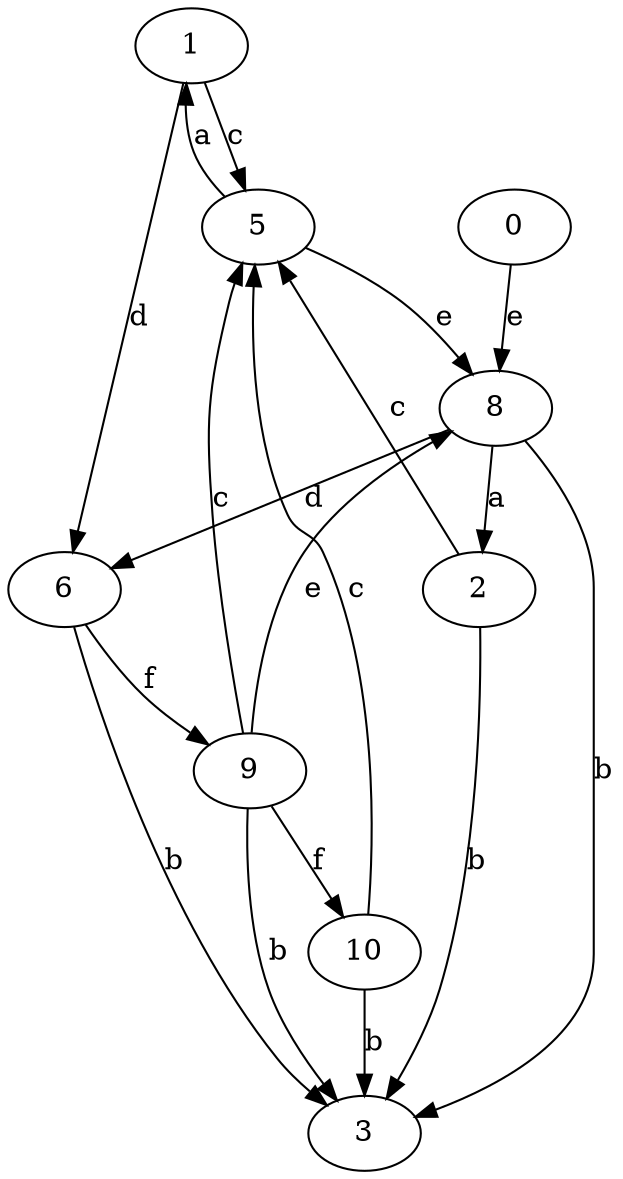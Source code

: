 strict digraph  {
1;
0;
2;
3;
5;
6;
8;
9;
10;
1 -> 5  [label=c];
1 -> 6  [label=d];
0 -> 8  [label=e];
2 -> 3  [label=b];
2 -> 5  [label=c];
5 -> 1  [label=a];
5 -> 8  [label=e];
6 -> 3  [label=b];
6 -> 9  [label=f];
8 -> 2  [label=a];
8 -> 3  [label=b];
8 -> 6  [label=d];
9 -> 3  [label=b];
9 -> 5  [label=c];
9 -> 8  [label=e];
9 -> 10  [label=f];
10 -> 3  [label=b];
10 -> 5  [label=c];
}
